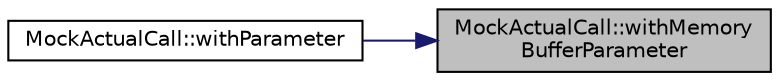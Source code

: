 digraph "MockActualCall::withMemoryBufferParameter"
{
 // LATEX_PDF_SIZE
  edge [fontname="Helvetica",fontsize="10",labelfontname="Helvetica",labelfontsize="10"];
  node [fontname="Helvetica",fontsize="10",shape=record];
  rankdir="RL";
  Node1 [label="MockActualCall::withMemory\lBufferParameter",height=0.2,width=0.4,color="black", fillcolor="grey75", style="filled", fontcolor="black",tooltip=" "];
  Node1 -> Node2 [dir="back",color="midnightblue",fontsize="10",style="solid",fontname="Helvetica"];
  Node2 [label="MockActualCall::withParameter",height=0.2,width=0.4,color="black", fillcolor="white", style="filled",URL="$classMockActualCall.html#a335a294d2d3ab5d99c0839be9746193a",tooltip=" "];
}
